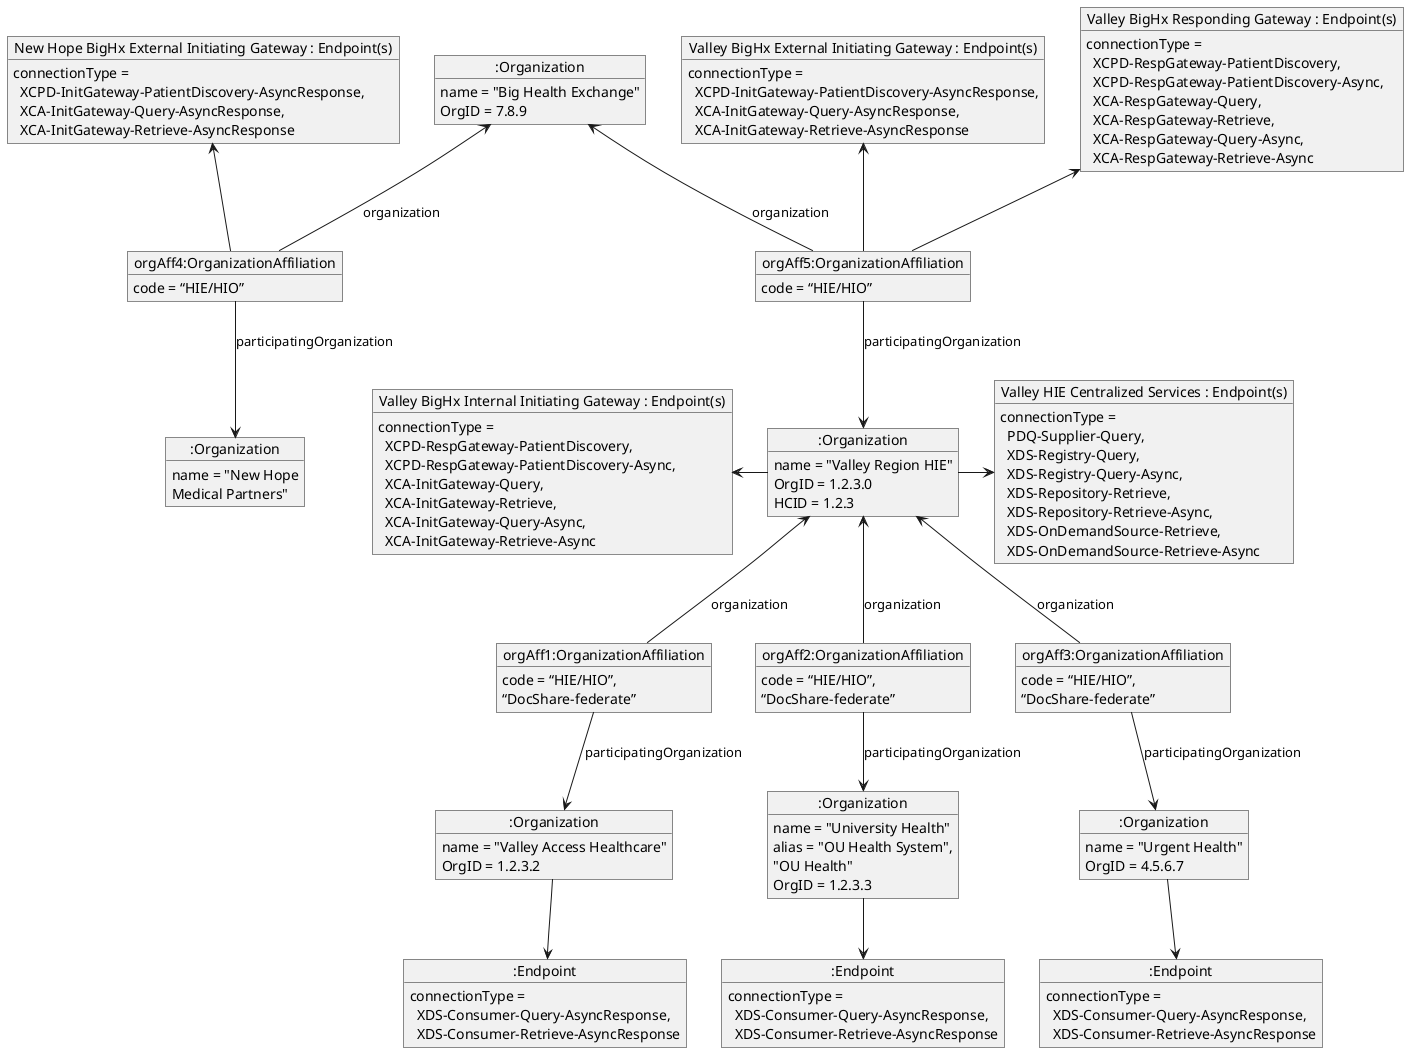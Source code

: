 @startuml
hide footbox

object ":Organization" as nhie
nhie : name = "Big Health Exchange"
nhie : OrgID = 7.8.9

object ":Organization" as Partners
Partners : name = "New Hope\nMedical Partners"

object "New Hope BigHx External Initiating Gateway : Endpoint(s)" as ig1
ig1 : connectionType =\n  XCPD-InitGateway-PatientDiscovery-AsyncResponse,\n  XCA-InitGateway-Query-AsyncResponse,\n  XCA-InitGateway-Retrieve-AsyncResponse

object "orgAff4:OrganizationAffiliation" as OrgAff4
OrgAff4 : code = “HIE/HIO”
OrgAff4 --> Partners : participatingOrganization
nhie <-- OrgAff4 : organization
ig1 <-- OrgAff4

object ":Organization" as hie
hie : name = "Valley Region HIE"
hie : OrgID = 1.2.3.0
hie : HCID = 1.2.3

object "orgAff5:OrganizationAffiliation" as OrgAff5
OrgAff5 : code = “HIE/HIO”
OrgAff5 --> hie : participatingOrganization
nhie <-- OrgAff5 : organization

object "Valley BigHx Responding Gateway : Endpoint(s)" as rg1
rg1 : connectionType = \n  XCPD-RespGateway-PatientDiscovery,\n  XCPD-RespGateway-PatientDiscovery-Async,\n  XCA-RespGateway-Query,\n  XCA-RespGateway-Retrieve,\n  XCA-RespGateway-Query-Async,\n  XCA-RespGateway-Retrieve-Async
rg1 <-- OrgAff5

object "Valley BigHx External Initiating Gateway : Endpoint(s)" as ig2
ig2 : connectionType =\n  XCPD-InitGateway-PatientDiscovery-AsyncResponse,\n  XCA-InitGateway-Query-AsyncResponse,\n  XCA-InitGateway-Retrieve-AsyncResponse
ig2 <-- OrgAff5

object "Valley BigHx Internal Initiating Gateway : Endpoint(s)" as ig3
ig3 : connectionType = \n  XCPD-RespGateway-PatientDiscovery,\n  XCPD-RespGateway-PatientDiscovery-Async,\n  XCA-InitGateway-Query,\n  XCA-InitGateway-Retrieve,\n  XCA-InitGateway-Query-Async,\n  XCA-InitGateway-Retrieve-Async
ig3 <- hie

object "Valley HIE Centralized Services : Endpoint(s)" as hieEndpoints
hieEndpoints : connectionType = \n  PDQ-Supplier-Query,\n  XDS-Registry-Query,\n  XDS-Registry-Query-Async,\n  XDS-Repository-Retrieve,\n  XDS-Repository-Retrieve-Async,\n  XDS-OnDemandSource-Retrieve,\n  XDS-OnDemandSource-Retrieve-Async
hie -> hieEndpoints

object ":Organization" as Valley
Valley : name = "Valley Access Healthcare"
Valley : OrgID = 1.2.3.2

object ":Organization" as OU
OU : name = "University Health"
OU : alias = "OU Health System",\n"OU Health"
OU : OrgID = 1.2.3.3

object ":Organization" as Urgent
Urgent : name = "Urgent Health"
Urgent : OrgID = 4.5.6.7

object "orgAff1:OrganizationAffiliation" as OrgAff1
OrgAff1 : code = “HIE/HIO”,\n“DocShare-federate”
OrgAff1 --> Valley : participatingOrganization
hie <-- OrgAff1 : organization

object "orgAff2:OrganizationAffiliation" as OrgAff2
OrgAff2 : code = “HIE/HIO”,\n“DocShare-federate”
OrgAff2 --> OU : participatingOrganization
hie <-- OrgAff2 : organization

object "orgAff3:OrganizationAffiliation" as OrgAff3
OrgAff3 : code = “HIE/HIO”,\n“DocShare-federate”
OrgAff3 --> Urgent : participatingOrganization
hie <-- OrgAff3 : organization

object ":Endpoint" as con1
con1 : connectionType = \n  XDS-Consumer-Query-AsyncResponse,\n  XDS-Consumer-Retrieve-AsyncResponse
Valley --> con1

object ":Endpoint" as con2
con2 : connectionType = \n  XDS-Consumer-Query-AsyncResponse,\n  XDS-Consumer-Retrieve-AsyncResponse
OU --> con2

object ":Endpoint" as con3
con3 : connectionType = \n  XDS-Consumer-Query-AsyncResponse,\n  XDS-Consumer-Retrieve-AsyncResponse
Urgent --> con3
@enduml